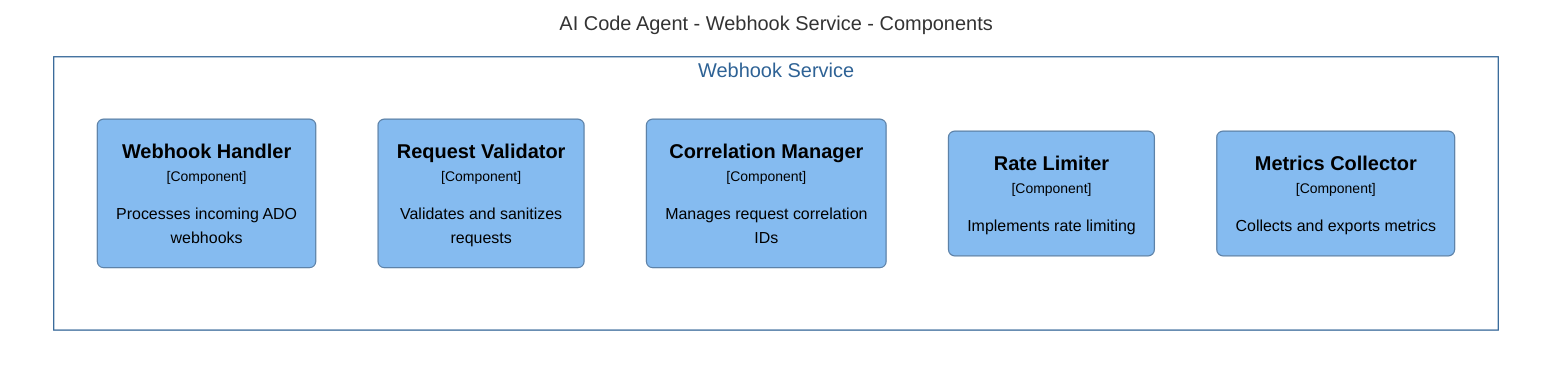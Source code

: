 graph LR
  linkStyle default fill:#ffffff

  subgraph diagram ["AI Code Agent - Webhook Service - Components"]
    style diagram fill:#ffffff,stroke:#ffffff

    subgraph 8 ["Webhook Service"]
      style 8 fill:#ffffff,stroke:#2e6295,color:#2e6295

      10("<div style='font-weight: bold'>Request Validator</div><div style='font-size: 70%; margin-top: 0px'>[Component]</div><div style='font-size: 80%; margin-top:10px'>Validates and sanitizes<br />requests</div>")
      style 10 fill:#85bbf0,stroke:#5d82a8,color:#000000
      11("<div style='font-weight: bold'>Correlation Manager</div><div style='font-size: 70%; margin-top: 0px'>[Component]</div><div style='font-size: 80%; margin-top:10px'>Manages request correlation<br />IDs</div>")
      style 11 fill:#85bbf0,stroke:#5d82a8,color:#000000
      12("<div style='font-weight: bold'>Rate Limiter</div><div style='font-size: 70%; margin-top: 0px'>[Component]</div><div style='font-size: 80%; margin-top:10px'>Implements rate limiting</div>")
      style 12 fill:#85bbf0,stroke:#5d82a8,color:#000000
      13("<div style='font-weight: bold'>Metrics Collector</div><div style='font-size: 70%; margin-top: 0px'>[Component]</div><div style='font-size: 80%; margin-top:10px'>Collects and exports metrics</div>")
      style 13 fill:#85bbf0,stroke:#5d82a8,color:#000000
      9("<div style='font-weight: bold'>Webhook Handler</div><div style='font-size: 70%; margin-top: 0px'>[Component]</div><div style='font-size: 80%; margin-top:10px'>Processes incoming ADO<br />webhooks</div>")
      style 9 fill:#85bbf0,stroke:#5d82a8,color:#000000
    end

  end